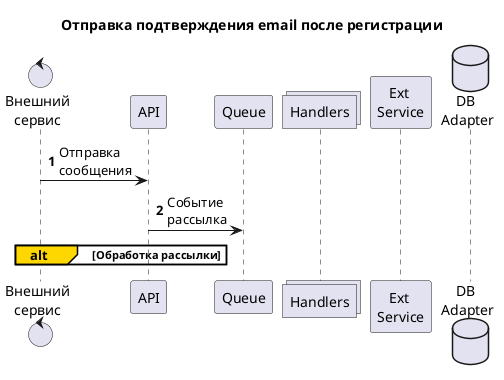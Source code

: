 @startuml
'https://plantuml.com/sequence-diagram

autonumber
title Отправка подтверждения email после регистрации
control "Внешний\nсервис" as ext_service

participant API as API
participant Queue as Queue
collections Handlers as handler
participant "Ext \nService" as ext_api
database "DB \nAdapter" as db

ext_service -> API: Отправка \nсообщения
API -> Queue: Событие\nрассылка

alt#Gold Обработка рассылки

end


@enduml